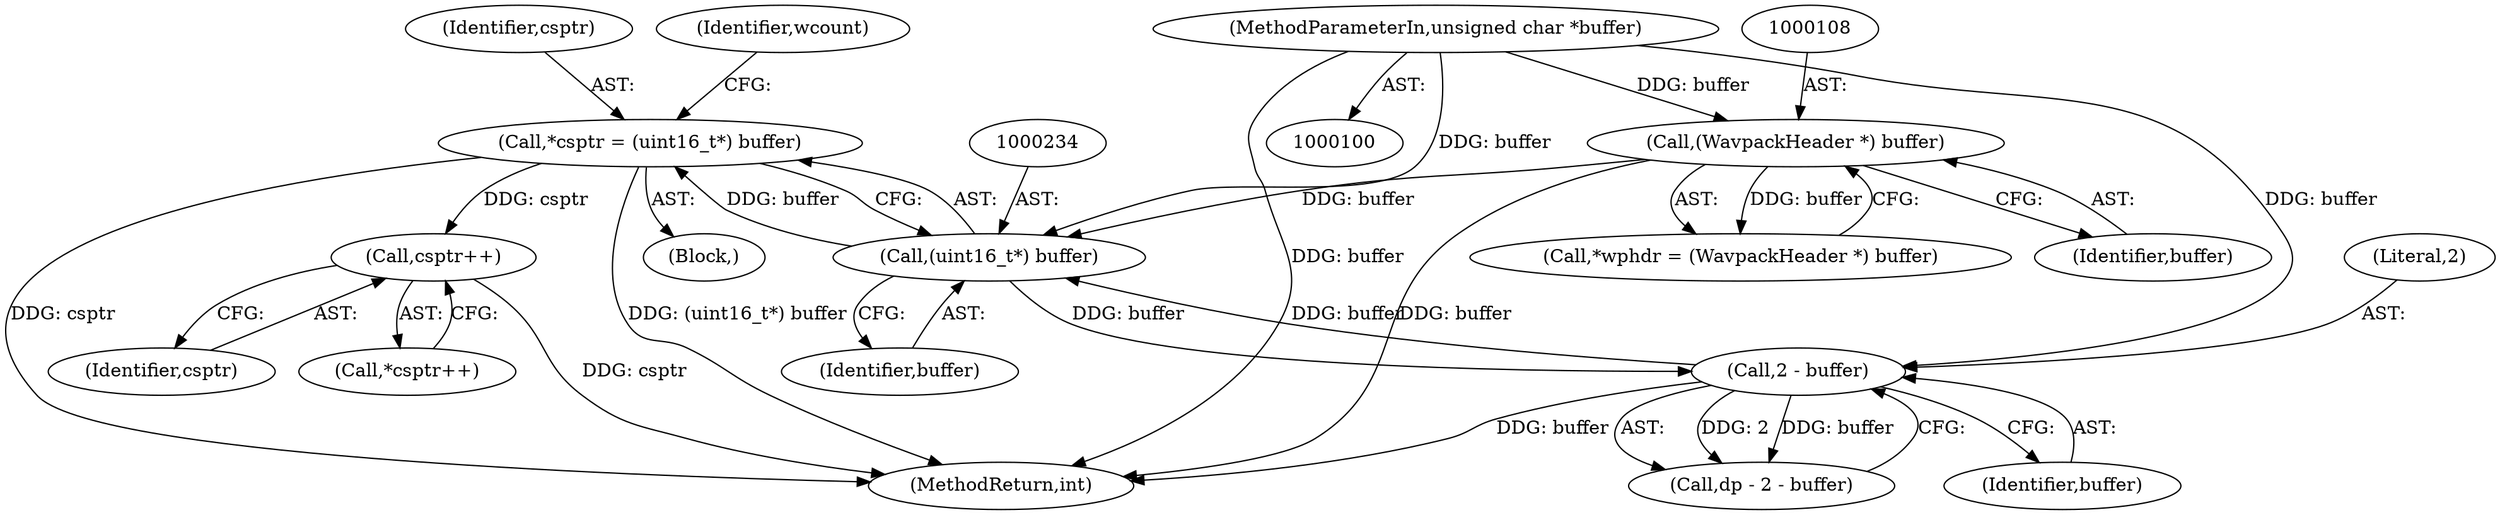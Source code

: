 digraph "0_WavPack_bba5389dc598a92bdf2b297c3ea34620b6679b5b@pointer" {
"1000279" [label="(Call,csptr++)"];
"1000231" [label="(Call,*csptr = (uint16_t*) buffer)"];
"1000233" [label="(Call,(uint16_t*) buffer)"];
"1000244" [label="(Call,2 - buffer)"];
"1000101" [label="(MethodParameterIn,unsigned char *buffer)"];
"1000107" [label="(Call,(WavpackHeader *) buffer)"];
"1000246" [label="(Identifier,buffer)"];
"1000244" [label="(Call,2 - buffer)"];
"1000101" [label="(MethodParameterIn,unsigned char *buffer)"];
"1000105" [label="(Call,*wphdr = (WavpackHeader *) buffer)"];
"1000235" [label="(Identifier,buffer)"];
"1000242" [label="(Call,dp - 2 - buffer)"];
"1000233" [label="(Call,(uint16_t*) buffer)"];
"1000232" [label="(Identifier,csptr)"];
"1000377" [label="(MethodReturn,int)"];
"1000280" [label="(Identifier,csptr)"];
"1000229" [label="(Block,)"];
"1000107" [label="(Call,(WavpackHeader *) buffer)"];
"1000238" [label="(Identifier,wcount)"];
"1000231" [label="(Call,*csptr = (uint16_t*) buffer)"];
"1000278" [label="(Call,*csptr++)"];
"1000279" [label="(Call,csptr++)"];
"1000245" [label="(Literal,2)"];
"1000109" [label="(Identifier,buffer)"];
"1000279" -> "1000278"  [label="AST: "];
"1000279" -> "1000280"  [label="CFG: "];
"1000280" -> "1000279"  [label="AST: "];
"1000278" -> "1000279"  [label="CFG: "];
"1000279" -> "1000377"  [label="DDG: csptr"];
"1000231" -> "1000279"  [label="DDG: csptr"];
"1000231" -> "1000229"  [label="AST: "];
"1000231" -> "1000233"  [label="CFG: "];
"1000232" -> "1000231"  [label="AST: "];
"1000233" -> "1000231"  [label="AST: "];
"1000238" -> "1000231"  [label="CFG: "];
"1000231" -> "1000377"  [label="DDG: (uint16_t*) buffer"];
"1000231" -> "1000377"  [label="DDG: csptr"];
"1000233" -> "1000231"  [label="DDG: buffer"];
"1000233" -> "1000235"  [label="CFG: "];
"1000234" -> "1000233"  [label="AST: "];
"1000235" -> "1000233"  [label="AST: "];
"1000244" -> "1000233"  [label="DDG: buffer"];
"1000107" -> "1000233"  [label="DDG: buffer"];
"1000101" -> "1000233"  [label="DDG: buffer"];
"1000233" -> "1000244"  [label="DDG: buffer"];
"1000244" -> "1000242"  [label="AST: "];
"1000244" -> "1000246"  [label="CFG: "];
"1000245" -> "1000244"  [label="AST: "];
"1000246" -> "1000244"  [label="AST: "];
"1000242" -> "1000244"  [label="CFG: "];
"1000244" -> "1000377"  [label="DDG: buffer"];
"1000244" -> "1000242"  [label="DDG: 2"];
"1000244" -> "1000242"  [label="DDG: buffer"];
"1000101" -> "1000244"  [label="DDG: buffer"];
"1000101" -> "1000100"  [label="AST: "];
"1000101" -> "1000377"  [label="DDG: buffer"];
"1000101" -> "1000107"  [label="DDG: buffer"];
"1000107" -> "1000105"  [label="AST: "];
"1000107" -> "1000109"  [label="CFG: "];
"1000108" -> "1000107"  [label="AST: "];
"1000109" -> "1000107"  [label="AST: "];
"1000105" -> "1000107"  [label="CFG: "];
"1000107" -> "1000377"  [label="DDG: buffer"];
"1000107" -> "1000105"  [label="DDG: buffer"];
}
